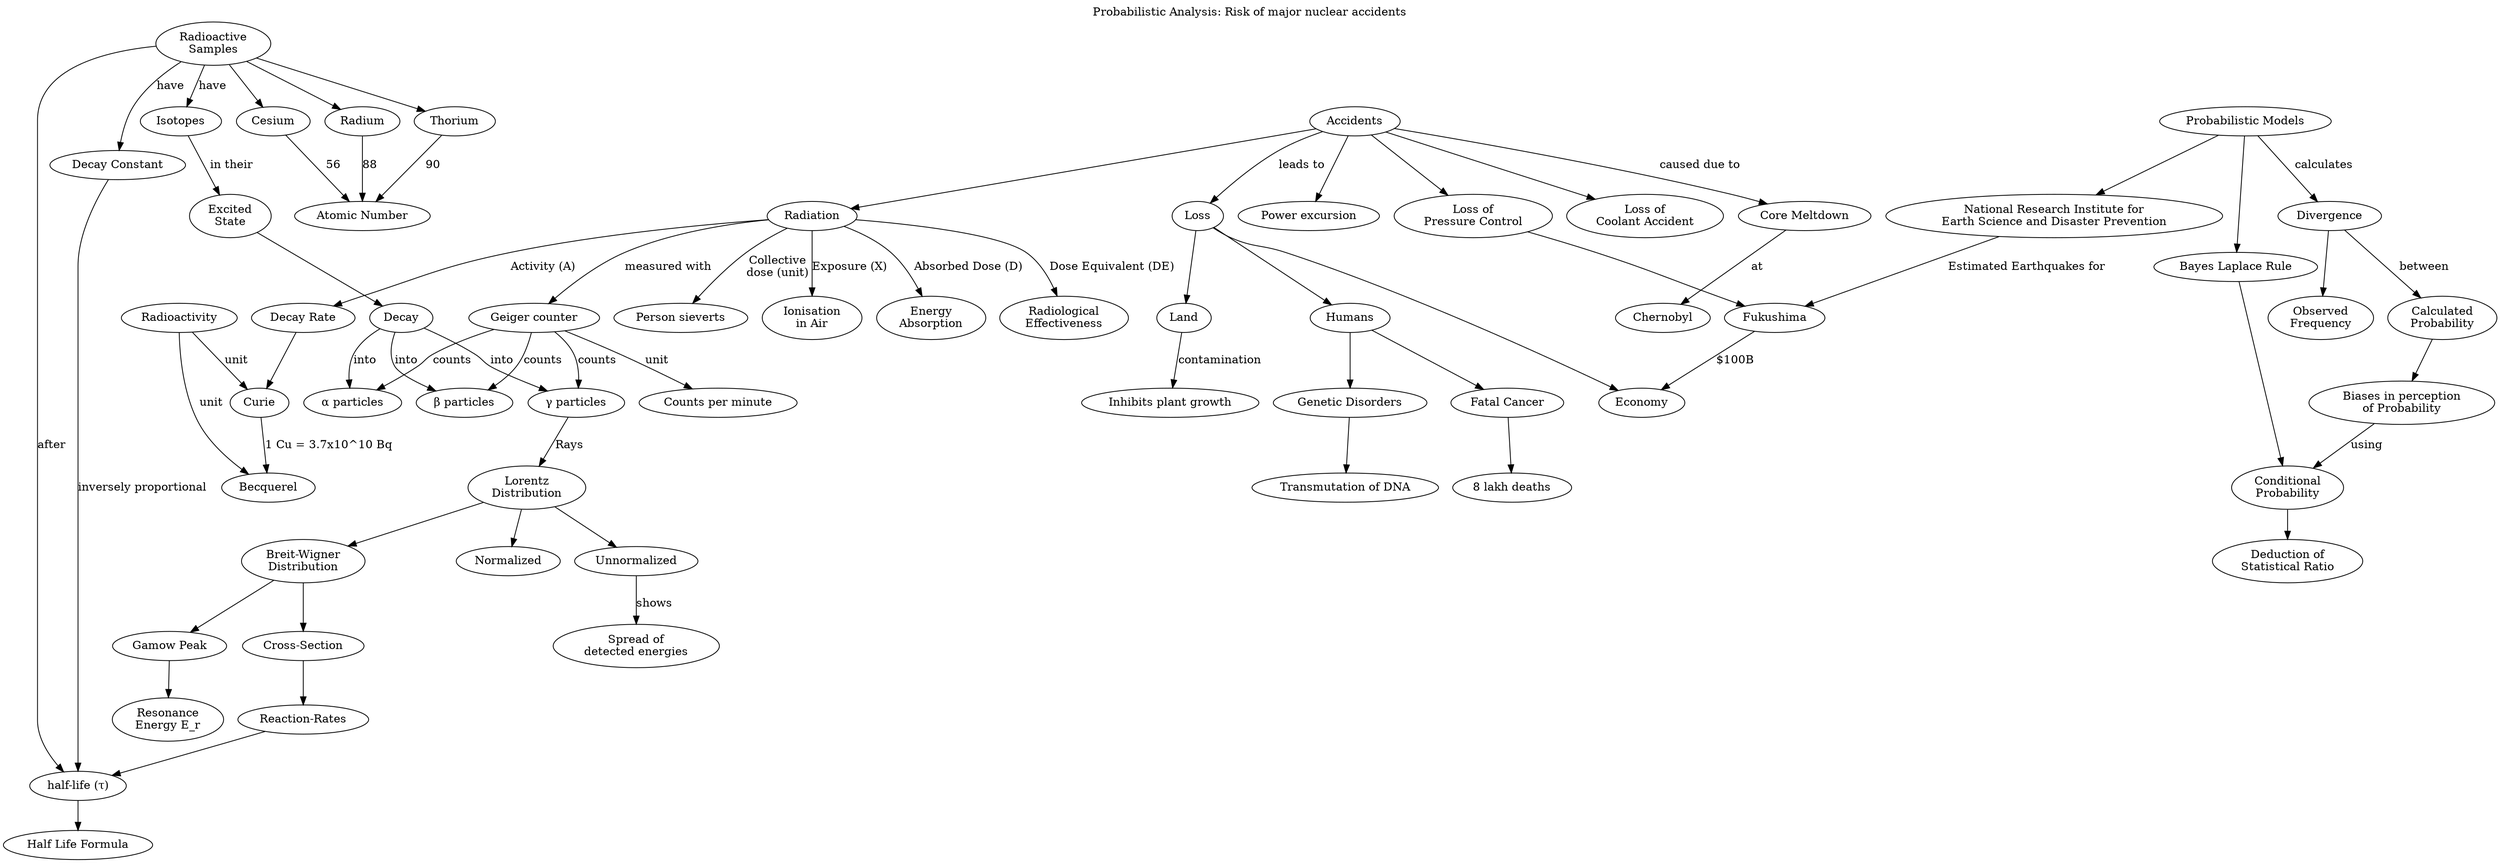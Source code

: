 digraph "Nuclear accident" {
    label="Probabilistic Analysis: Risk of major nuclear accidents";
    labelloc="t";
	"radio-root" [label="Radioactivity"];
	Accidents [label="Accidents"];
	Prob [label="Probabilistic Models"];
    "radio-root" -> Curie [label="unit"];
    "radio-root" -> Becquerel [label="unit"];
    Curie -> Becquerel [label="1 Cu = 3.7x10^10 Bq"];
    AN [label="Atomic Number"];
    HV [label="Radioactive\nSamples"];

    Cesium -> AN [label=56];
    Radium -> AN [label=88];
    Thorium -> AN [label=90];

    HV -> {
        Cesium;
        Radium;
        Thorium;
    }

    HV -> Isotopes [label="have"];

    alpha [label="&alpha; particles"];
    beta [label="&beta; particles"];
    gamma [label="&gamma; particles"];

    ES [label="Excited\nState"];
    Isotopes ->  ES [label="in their"];

    GC [label="Geiger counter"];
    Radiation -> GC [label="measured with"];

    CPM [label="Counts per minute"];
    GC -> CPM [label="unit"];

    Decay -> beta [label="into"];
    Decay -> gamma [label="into"];
    Decay -> alpha [label="into"];
    GC -> alpha [label="counts"];
    GC -> beta [label="counts"];
    GC -> gamma [label="counts"];

    ES -> Decay;
    HL [label="half-life (&tau;)"];
    HV -> HL [label="after"];
    HLFormula [label="Half Life Formula"];
    HL -> HLFormula;

    DC [label="Decay Constant"];
    DC -> HL [label="inversely proportional"];
    HV -> DC [label="have"];

    PE [label="Power excursion"];
    Accidents -> PE;

    LOPC [label="Loss of\nPressure Control"];
    Accidents -> LOPC;
    LOPC -> Fukushima;

    CoreMeltdown [label="Core Meltdown"];
    Accidents -> CoreMeltdown [label="caused due to"];

    CoreMeltdown -> Chernobyl [label="at"];

    LOCA [label="Loss of\nCoolant Accident"];
    Accidents -> LOCA;
    Accidents -> Radiation;
    Accidents -> Loss [label="leads to"];

    Loss -> {
        Land;
        Economy;
        Humans;
    }

    Cancer [label="Fatal Cancer"];
    Humans -> Cancer;
    GenDis [label="Genetic Disorders"];
    Humans -> GenDis;
    DNATransmutation [label="Transmutation of DNA"];
    GenDis -> DNATransmutation;

    PS [label="Person sieverts"];
    Radiation -> PS [label="Collective\ndose (unit)"];

    InPlGr [label="Inhibits plant growth"];
    Land -> InPlGr [label="contamination"];

    Fukushima -> Economy [label="$100B"];

    NIED [label="National Research Institute for\nEarth Science and Disaster Prevention"];
    Prob -> NIED;
    NIED -> Fukushima [label="Estimated Earthquakes for"];

    Prob -> Divergence [label="calculates"];

    ObFreq [label="Observed\nFrequency"];
    CalProb [label="Calculated\nProbability"];

    Divergence -> ObFreq;
    Divergence -> CalProb [label="between"];

    Bias [label="Biases in perception\nof Probability"];
    CalProb -> Bias;

    Cancer -> "8 lakh deaths";

    Bayes [label="Bayes Laplace Rule"];
    Prob -> Bayes;

    Condprob [label="Conditional\nProbability"];
    Bayes -> Condprob;

    Bias -> Condprob [label="using"];

    Ratio [label="Deduction of\nStatistical Ratio"];
    Condprob -> Ratio;

    Radiation -> "Decay Rate" [label="Activity (A)"];
    "Decay Rate" -> Curie;

    Radiation -> "Ionisation\nin Air" [label="Exposure (X)"];
    Radiation -> "Energy\nAbsorption" [label="Absorbed Dose (D)"];
    Radiation -> "Radiological\nEffectiveness" [label="Dose Equivalent (DE)"];

    lorentz [label="Lorentz\nDistribution"];
    gamma -> lorentz [label="Rays"];

    BWD [label="Breit-Wigner\nDistribution"];

    lorentz -> {
        BWD;
        Normalized;
        Unnormalized;
    }

    BWD -> "Cross-Section";
    "Cross-Section" -> "Reaction-Rates";

    BWD -> "Gamow Peak";
    "Gamow Peak" -> "Resonance\nEnergy E_r";

    "Reaction-Rates" -> HL;
    
    Unnormalized -> "Spread of\ndetected energies" [label="shows"];
}
